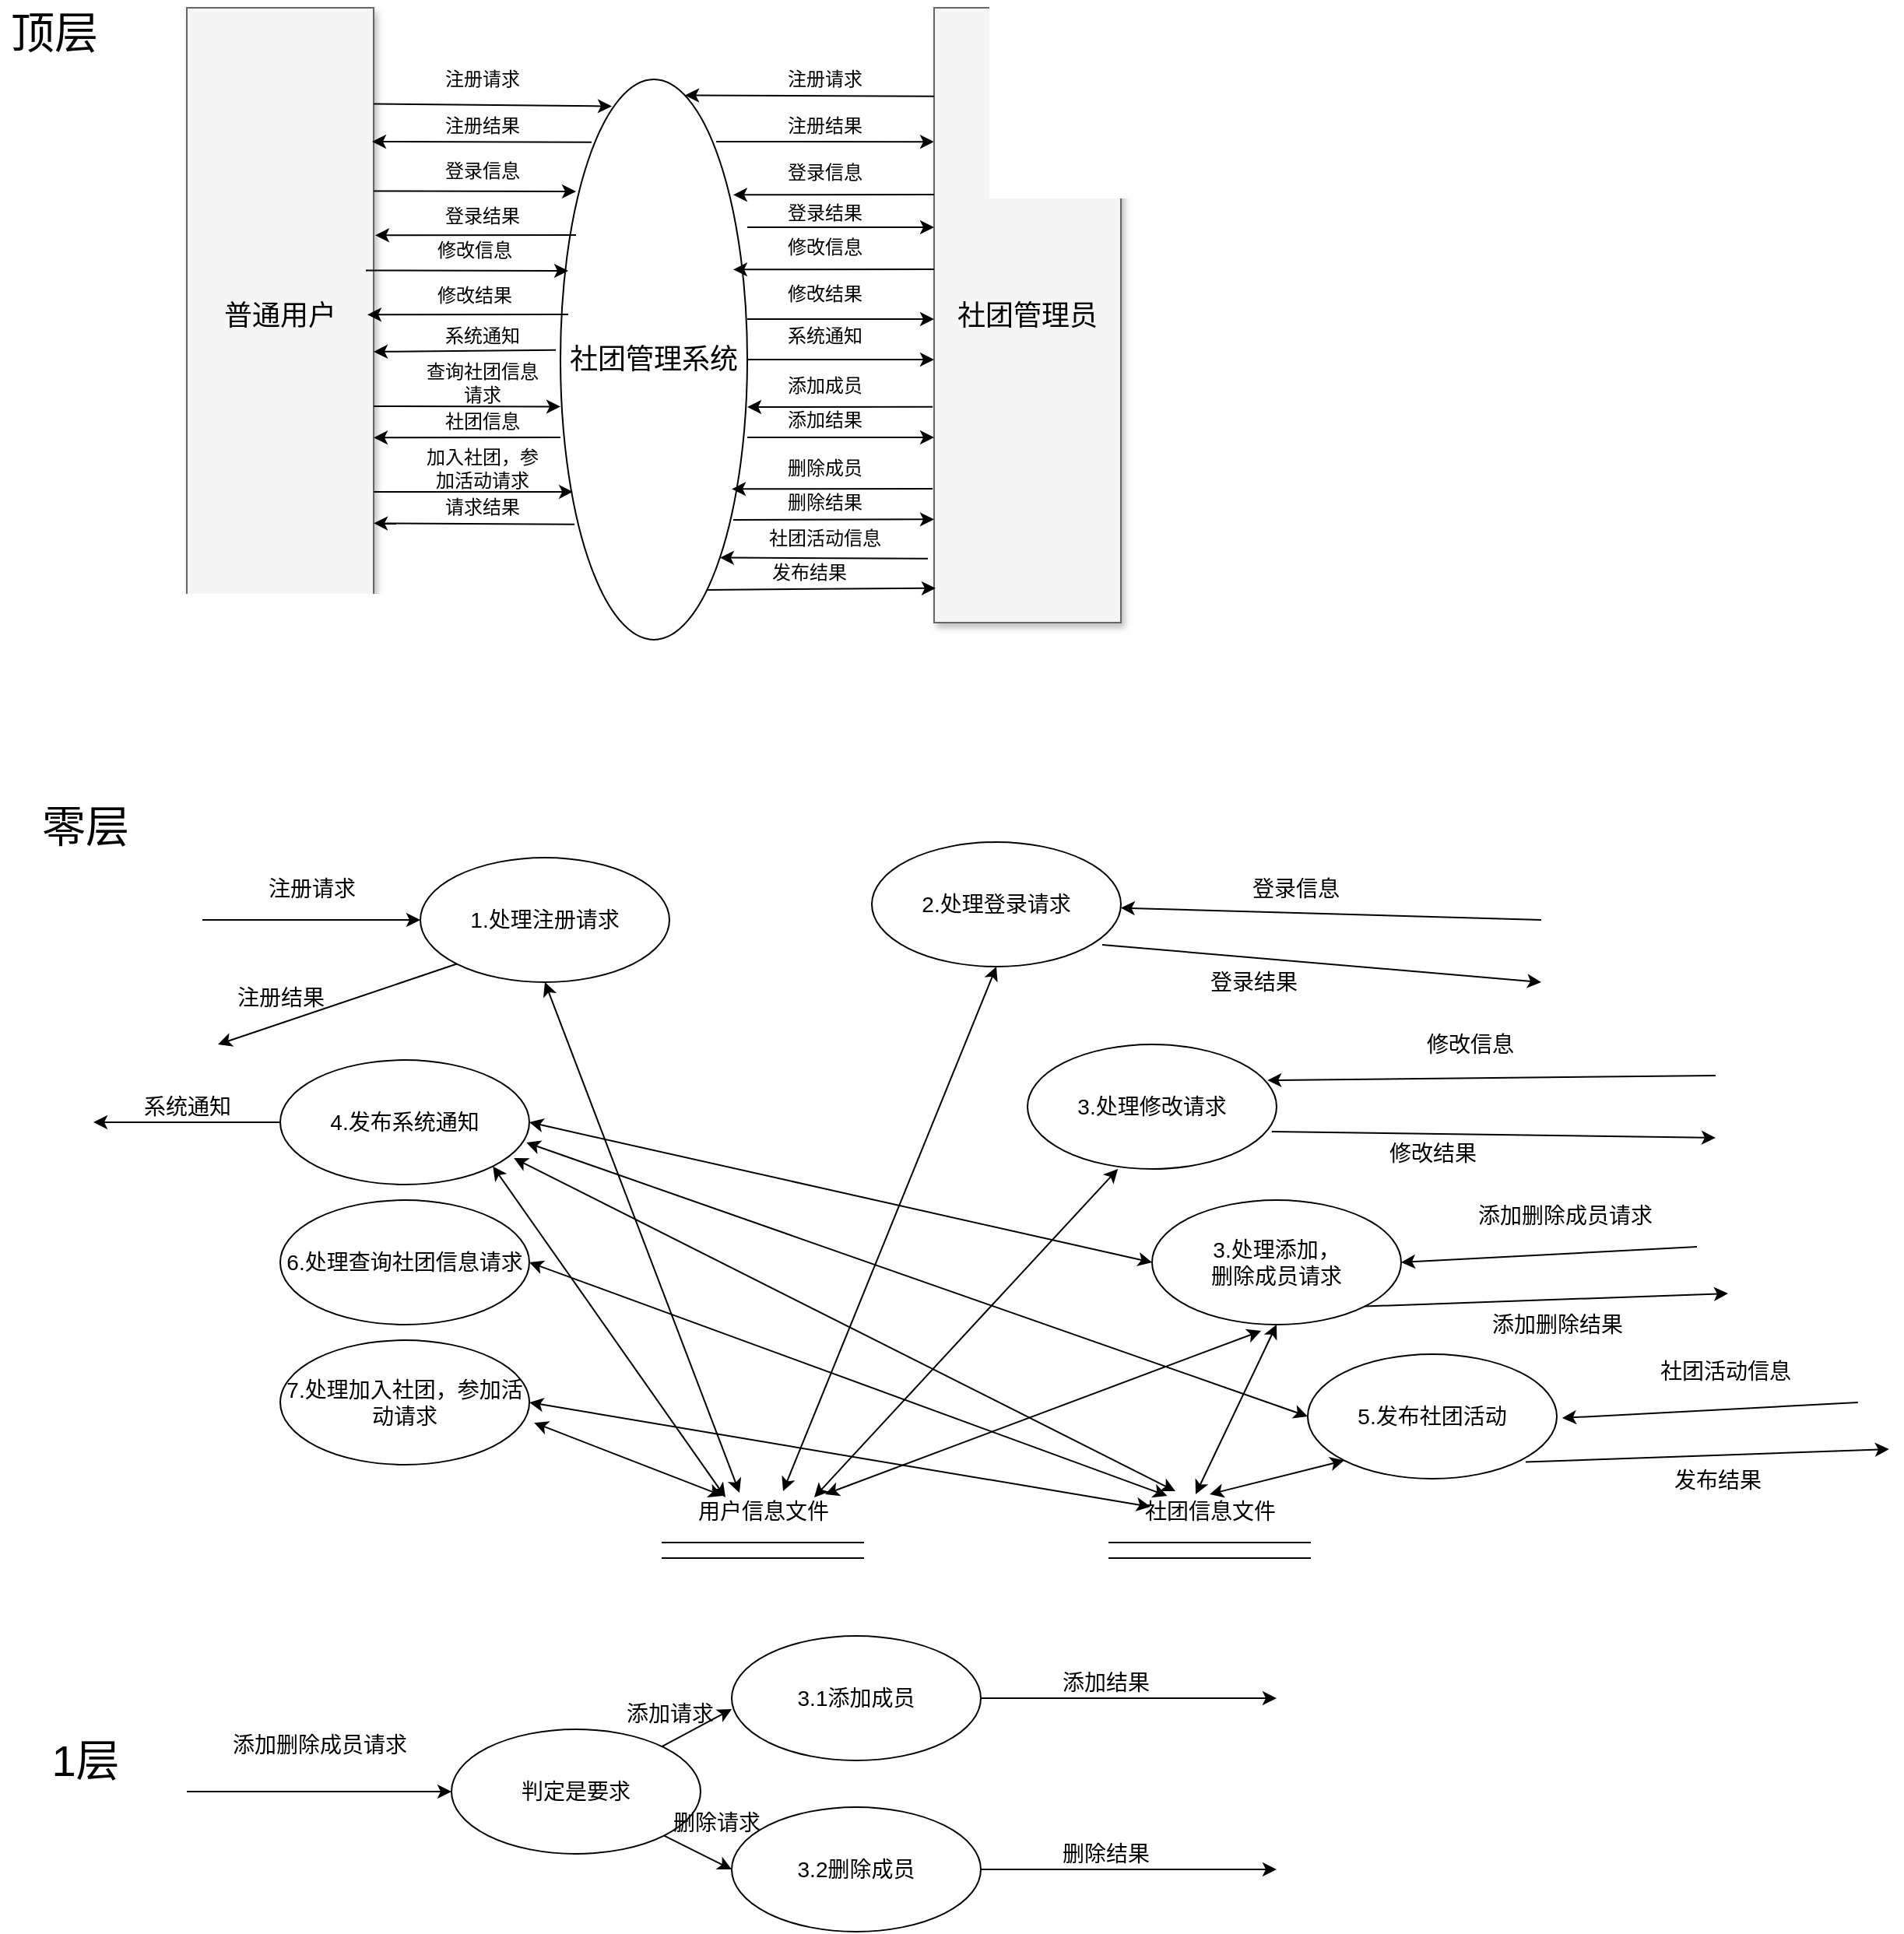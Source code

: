 <mxfile version="14.1.8" type="github">
  <diagram name="Page-1" id="90a13364-a465-7bf4-72fc-28e22215d7a0">
    <mxGraphModel dx="2031" dy="1099" grid="1" gridSize="10" guides="1" tooltips="1" connect="1" arrows="1" fold="1" page="1" pageScale="1.5" pageWidth="1169" pageHeight="826" background="#ffffff" math="0" shadow="0">
      <root>
        <mxCell id="0" style=";html=1;" />
        <mxCell id="1" style=";html=1;" parent="0" />
        <mxCell id="3a17f1ce550125da-8" value="普通用户" style="whiteSpace=wrap;html=1;shadow=1;fontSize=18;fillColor=#f5f5f5;strokeColor=#666666;" parent="1" vertex="1">
          <mxGeometry x="220" y="374" width="120" height="396" as="geometry" />
        </mxCell>
        <mxCell id="50ftC789y1Jevhq3WObW-5" style="rounded=0;orthogonalLoop=1;jettySize=auto;html=1;exitX=0.167;exitY=0.112;exitDx=0;exitDy=0;exitPerimeter=0;" edge="1" parent="1" source="50ftC789y1Jevhq3WObW-1">
          <mxGeometry relative="1" as="geometry">
            <mxPoint x="339" y="460" as="targetPoint" />
          </mxGeometry>
        </mxCell>
        <mxCell id="50ftC789y1Jevhq3WObW-31" style="edgeStyle=none;rounded=0;orthogonalLoop=1;jettySize=auto;html=1;entryX=0;entryY=0.218;entryDx=0;entryDy=0;entryPerimeter=0;" edge="1" parent="1" target="50ftC789y1Jevhq3WObW-2">
          <mxGeometry relative="1" as="geometry">
            <mxPoint x="560" y="460" as="sourcePoint" />
          </mxGeometry>
        </mxCell>
        <mxCell id="50ftC789y1Jevhq3WObW-36" style="edgeStyle=none;rounded=0;orthogonalLoop=1;jettySize=auto;html=1;exitX=-0.025;exitY=0.483;exitDx=0;exitDy=0;entryX=1;entryY=0.558;entryDx=0;entryDy=0;entryPerimeter=0;exitPerimeter=0;" edge="1" parent="1" source="50ftC789y1Jevhq3WObW-1" target="3a17f1ce550125da-8">
          <mxGeometry relative="1" as="geometry" />
        </mxCell>
        <mxCell id="50ftC789y1Jevhq3WObW-1" value="&lt;span style=&quot;font-size: 18px&quot;&gt;社团管理系统&lt;/span&gt;" style="ellipse;whiteSpace=wrap;html=1;" vertex="1" parent="1">
          <mxGeometry x="460" y="420" width="120" height="360" as="geometry" />
        </mxCell>
        <mxCell id="50ftC789y1Jevhq3WObW-2" value="社团管理员" style="whiteSpace=wrap;html=1;shadow=1;fontSize=18;fillColor=#f5f5f5;strokeColor=#666666;" vertex="1" parent="1">
          <mxGeometry x="700" y="374" width="120" height="395" as="geometry" />
        </mxCell>
        <mxCell id="50ftC789y1Jevhq3WObW-3" value="" style="endArrow=classic;html=1;exitX=1;exitY=0.156;exitDx=0;exitDy=0;entryX=0.275;entryY=0.048;entryDx=0;entryDy=0;exitPerimeter=0;entryPerimeter=0;" edge="1" parent="1" source="3a17f1ce550125da-8" target="50ftC789y1Jevhq3WObW-1">
          <mxGeometry width="50" height="50" relative="1" as="geometry">
            <mxPoint x="700" y="750" as="sourcePoint" />
            <mxPoint x="750" y="700" as="targetPoint" />
          </mxGeometry>
        </mxCell>
        <mxCell id="50ftC789y1Jevhq3WObW-4" value="注册请求" style="text;html=1;strokeColor=none;fillColor=none;align=center;verticalAlign=middle;whiteSpace=wrap;rounded=0;" vertex="1" parent="1">
          <mxGeometry x="380" y="410" width="60" height="20" as="geometry" />
        </mxCell>
        <mxCell id="50ftC789y1Jevhq3WObW-6" value="注册结果" style="text;html=1;strokeColor=none;fillColor=none;align=center;verticalAlign=middle;whiteSpace=wrap;rounded=0;" vertex="1" parent="1">
          <mxGeometry x="380" y="440" width="60" height="20" as="geometry" />
        </mxCell>
        <mxCell id="50ftC789y1Jevhq3WObW-8" style="rounded=0;orthogonalLoop=1;jettySize=auto;html=1;entryX=1.008;entryY=0.21;entryDx=0;entryDy=0;entryPerimeter=0;" edge="1" parent="1">
          <mxGeometry relative="1" as="geometry">
            <mxPoint x="470" y="520" as="sourcePoint" />
            <mxPoint x="340.96" y="520.16" as="targetPoint" />
          </mxGeometry>
        </mxCell>
        <mxCell id="50ftC789y1Jevhq3WObW-9" value="登录结果" style="text;html=1;strokeColor=none;fillColor=none;align=center;verticalAlign=middle;whiteSpace=wrap;rounded=0;" vertex="1" parent="1">
          <mxGeometry x="380" y="498" width="60" height="20" as="geometry" />
        </mxCell>
        <mxCell id="50ftC789y1Jevhq3WObW-10" value="" style="endArrow=classic;html=1;exitX=1;exitY=0.156;exitDx=0;exitDy=0;exitPerimeter=0;" edge="1" parent="1">
          <mxGeometry width="50" height="50" relative="1" as="geometry">
            <mxPoint x="340" y="491.776" as="sourcePoint" />
            <mxPoint x="470" y="492" as="targetPoint" />
          </mxGeometry>
        </mxCell>
        <mxCell id="50ftC789y1Jevhq3WObW-11" value="登录信息" style="text;html=1;strokeColor=none;fillColor=none;align=center;verticalAlign=middle;whiteSpace=wrap;rounded=0;" vertex="1" parent="1">
          <mxGeometry x="380" y="469" width="60" height="20" as="geometry" />
        </mxCell>
        <mxCell id="50ftC789y1Jevhq3WObW-16" value="注册请求" style="text;html=1;strokeColor=none;fillColor=none;align=center;verticalAlign=middle;whiteSpace=wrap;rounded=0;" vertex="1" parent="1">
          <mxGeometry x="600.02" y="410" width="60" height="20" as="geometry" />
        </mxCell>
        <mxCell id="50ftC789y1Jevhq3WObW-17" value="注册结果" style="text;html=1;strokeColor=none;fillColor=none;align=center;verticalAlign=middle;whiteSpace=wrap;rounded=0;" vertex="1" parent="1">
          <mxGeometry x="600.02" y="440" width="60" height="20" as="geometry" />
        </mxCell>
        <mxCell id="50ftC789y1Jevhq3WObW-18" value="登录结果" style="text;html=1;strokeColor=none;fillColor=none;align=center;verticalAlign=middle;whiteSpace=wrap;rounded=0;" vertex="1" parent="1">
          <mxGeometry x="600.02" y="496" width="60" height="20" as="geometry" />
        </mxCell>
        <mxCell id="50ftC789y1Jevhq3WObW-19" value="登录信息" style="text;html=1;strokeColor=none;fillColor=none;align=center;verticalAlign=middle;whiteSpace=wrap;rounded=0;" vertex="1" parent="1">
          <mxGeometry x="600.02" y="470" width="60" height="20" as="geometry" />
        </mxCell>
        <mxCell id="50ftC789y1Jevhq3WObW-27" style="rounded=0;orthogonalLoop=1;jettySize=auto;html=1;entryX=1.008;entryY=0.21;entryDx=0;entryDy=0;entryPerimeter=0;" edge="1" parent="1">
          <mxGeometry relative="1" as="geometry">
            <mxPoint x="700" y="494" as="sourcePoint" />
            <mxPoint x="570.96" y="494.16" as="targetPoint" />
          </mxGeometry>
        </mxCell>
        <mxCell id="50ftC789y1Jevhq3WObW-28" value="" style="endArrow=classic;html=1;exitX=1;exitY=0.156;exitDx=0;exitDy=0;exitPerimeter=0;" edge="1" parent="1">
          <mxGeometry width="50" height="50" relative="1" as="geometry">
            <mxPoint x="580" y="514.996" as="sourcePoint" />
            <mxPoint x="700" y="515" as="targetPoint" />
          </mxGeometry>
        </mxCell>
        <mxCell id="50ftC789y1Jevhq3WObW-29" style="rounded=0;orthogonalLoop=1;jettySize=auto;html=1;exitX=0;exitY=0.144;exitDx=0;exitDy=0;entryX=1.008;entryY=0.21;entryDx=0;entryDy=0;exitPerimeter=0;entryPerimeter=0;" edge="1" parent="1" source="50ftC789y1Jevhq3WObW-2">
          <mxGeometry relative="1" as="geometry">
            <mxPoint x="679.08" y="430.0" as="sourcePoint" />
            <mxPoint x="540" y="430.2" as="targetPoint" />
          </mxGeometry>
        </mxCell>
        <mxCell id="50ftC789y1Jevhq3WObW-32" value="" style="endArrow=classic;html=1;exitX=1;exitY=0.156;exitDx=0;exitDy=0;exitPerimeter=0;" edge="1" parent="1">
          <mxGeometry width="50" height="50" relative="1" as="geometry">
            <mxPoint x="580" y="599.996" as="sourcePoint" />
            <mxPoint x="700" y="600" as="targetPoint" />
          </mxGeometry>
        </mxCell>
        <mxCell id="50ftC789y1Jevhq3WObW-34" value="系统通知" style="text;html=1;strokeColor=none;fillColor=none;align=center;verticalAlign=middle;whiteSpace=wrap;rounded=0;" vertex="1" parent="1">
          <mxGeometry x="600" y="575" width="60" height="20" as="geometry" />
        </mxCell>
        <mxCell id="50ftC789y1Jevhq3WObW-35" value="系统通知" style="text;html=1;strokeColor=none;fillColor=none;align=center;verticalAlign=middle;whiteSpace=wrap;rounded=0;" vertex="1" parent="1">
          <mxGeometry x="380" y="575" width="60" height="20" as="geometry" />
        </mxCell>
        <mxCell id="50ftC789y1Jevhq3WObW-40" value="查询社团信息请求" style="text;html=1;strokeColor=none;fillColor=none;align=center;verticalAlign=middle;whiteSpace=wrap;rounded=0;" vertex="1" parent="1">
          <mxGeometry x="369.98" y="605" width="80" height="20" as="geometry" />
        </mxCell>
        <mxCell id="50ftC789y1Jevhq3WObW-41" value="" style="endArrow=classic;html=1;exitX=1;exitY=0.156;exitDx=0;exitDy=0;exitPerimeter=0;" edge="1" parent="1">
          <mxGeometry width="50" height="50" relative="1" as="geometry">
            <mxPoint x="339.98" y="629.996" as="sourcePoint" />
            <mxPoint x="460" y="630.22" as="targetPoint" />
          </mxGeometry>
        </mxCell>
        <mxCell id="50ftC789y1Jevhq3WObW-42" value="社团信息" style="text;html=1;strokeColor=none;fillColor=none;align=center;verticalAlign=middle;whiteSpace=wrap;rounded=0;" vertex="1" parent="1">
          <mxGeometry x="380" y="630" width="60" height="20" as="geometry" />
        </mxCell>
        <mxCell id="50ftC789y1Jevhq3WObW-43" style="rounded=0;orthogonalLoop=1;jettySize=auto;html=1;entryX=1.008;entryY=0.21;entryDx=0;entryDy=0;entryPerimeter=0;" edge="1" parent="1">
          <mxGeometry relative="1" as="geometry">
            <mxPoint x="460" y="650" as="sourcePoint" />
            <mxPoint x="340.0" y="650.16" as="targetPoint" />
          </mxGeometry>
        </mxCell>
        <mxCell id="50ftC789y1Jevhq3WObW-46" value="加入社团，参加活动请求" style="text;html=1;strokeColor=none;fillColor=none;align=center;verticalAlign=middle;whiteSpace=wrap;rounded=0;" vertex="1" parent="1">
          <mxGeometry x="370" y="660" width="80" height="20" as="geometry" />
        </mxCell>
        <mxCell id="50ftC789y1Jevhq3WObW-47" value="" style="endArrow=classic;html=1;exitX=1;exitY=0.156;exitDx=0;exitDy=0;exitPerimeter=0;entryX=0.067;entryY=0.736;entryDx=0;entryDy=0;entryPerimeter=0;" edge="1" parent="1" target="50ftC789y1Jevhq3WObW-1">
          <mxGeometry width="50" height="50" relative="1" as="geometry">
            <mxPoint x="340" y="684.996" as="sourcePoint" />
            <mxPoint x="460.02" y="685.22" as="targetPoint" />
          </mxGeometry>
        </mxCell>
        <mxCell id="50ftC789y1Jevhq3WObW-48" style="rounded=0;orthogonalLoop=1;jettySize=auto;html=1;entryX=1.008;entryY=0.21;entryDx=0;entryDy=0;entryPerimeter=0;exitX=0.075;exitY=0.794;exitDx=0;exitDy=0;exitPerimeter=0;" edge="1" parent="1" source="50ftC789y1Jevhq3WObW-1">
          <mxGeometry relative="1" as="geometry">
            <mxPoint x="460.02" y="705" as="sourcePoint" />
            <mxPoint x="340.02" y="705.16" as="targetPoint" />
          </mxGeometry>
        </mxCell>
        <mxCell id="50ftC789y1Jevhq3WObW-49" value="请求结果" style="text;html=1;strokeColor=none;fillColor=none;align=center;verticalAlign=middle;whiteSpace=wrap;rounded=0;" vertex="1" parent="1">
          <mxGeometry x="380.02" y="685" width="60" height="20" as="geometry" />
        </mxCell>
        <mxCell id="50ftC789y1Jevhq3WObW-54" value="添加成员" style="text;html=1;strokeColor=none;fillColor=none;align=center;verticalAlign=middle;whiteSpace=wrap;rounded=0;" vertex="1" parent="1">
          <mxGeometry x="600.02" y="607.33" width="60" height="20" as="geometry" />
        </mxCell>
        <mxCell id="50ftC789y1Jevhq3WObW-55" style="rounded=0;orthogonalLoop=1;jettySize=auto;html=1;entryX=1.008;entryY=0.21;entryDx=0;entryDy=0;entryPerimeter=0;" edge="1" parent="1">
          <mxGeometry relative="1" as="geometry">
            <mxPoint x="699.08" y="630.33" as="sourcePoint" />
            <mxPoint x="580.02" y="630.49" as="targetPoint" />
          </mxGeometry>
        </mxCell>
        <mxCell id="50ftC789y1Jevhq3WObW-56" value="添加结果" style="text;html=1;strokeColor=none;fillColor=none;align=center;verticalAlign=middle;whiteSpace=wrap;rounded=0;" vertex="1" parent="1">
          <mxGeometry x="600.02" y="629.33" width="60" height="20" as="geometry" />
        </mxCell>
        <mxCell id="50ftC789y1Jevhq3WObW-57" value="" style="endArrow=classic;html=1;" edge="1" parent="1">
          <mxGeometry width="50" height="50" relative="1" as="geometry">
            <mxPoint x="580" y="650" as="sourcePoint" />
            <mxPoint x="700.02" y="649.995" as="targetPoint" />
          </mxGeometry>
        </mxCell>
        <mxCell id="50ftC789y1Jevhq3WObW-59" value="删除成员" style="text;html=1;strokeColor=none;fillColor=none;align=center;verticalAlign=middle;whiteSpace=wrap;rounded=0;" vertex="1" parent="1">
          <mxGeometry x="600" y="660" width="60" height="20" as="geometry" />
        </mxCell>
        <mxCell id="50ftC789y1Jevhq3WObW-60" style="rounded=0;orthogonalLoop=1;jettySize=auto;html=1;entryX=0.917;entryY=0.731;entryDx=0;entryDy=0;entryPerimeter=0;" edge="1" parent="1" target="50ftC789y1Jevhq3WObW-1">
          <mxGeometry relative="1" as="geometry">
            <mxPoint x="699.06" y="683.0" as="sourcePoint" />
            <mxPoint x="580" y="683.16" as="targetPoint" />
          </mxGeometry>
        </mxCell>
        <mxCell id="50ftC789y1Jevhq3WObW-61" value="删除结果" style="text;html=1;strokeColor=none;fillColor=none;align=center;verticalAlign=middle;whiteSpace=wrap;rounded=0;" vertex="1" parent="1">
          <mxGeometry x="600" y="682" width="60" height="20" as="geometry" />
        </mxCell>
        <mxCell id="50ftC789y1Jevhq3WObW-62" value="" style="endArrow=classic;html=1;exitX=0.925;exitY=0.786;exitDx=0;exitDy=0;exitPerimeter=0;" edge="1" parent="1" source="50ftC789y1Jevhq3WObW-1">
          <mxGeometry width="50" height="50" relative="1" as="geometry">
            <mxPoint x="579.98" y="702.67" as="sourcePoint" />
            <mxPoint x="700" y="702.665" as="targetPoint" />
          </mxGeometry>
        </mxCell>
        <mxCell id="50ftC789y1Jevhq3WObW-63" value="社团活动信息" style="text;html=1;strokeColor=none;fillColor=none;align=center;verticalAlign=middle;whiteSpace=wrap;rounded=0;" vertex="1" parent="1">
          <mxGeometry x="589.96" y="705" width="80.04" height="20" as="geometry" />
        </mxCell>
        <mxCell id="50ftC789y1Jevhq3WObW-64" style="rounded=0;orthogonalLoop=1;jettySize=auto;html=1;exitX=-0.033;exitY=0.896;exitDx=0;exitDy=0;exitPerimeter=0;entryX=1;entryY=1;entryDx=0;entryDy=0;" edge="1" parent="1" source="50ftC789y1Jevhq3WObW-2" target="50ftC789y1Jevhq3WObW-1">
          <mxGeometry relative="1" as="geometry">
            <mxPoint x="689.02" y="728" as="sourcePoint" />
            <mxPoint x="580" y="728" as="targetPoint" />
          </mxGeometry>
        </mxCell>
        <mxCell id="50ftC789y1Jevhq3WObW-65" value="发布结果" style="text;html=1;strokeColor=none;fillColor=none;align=center;verticalAlign=middle;whiteSpace=wrap;rounded=0;" vertex="1" parent="1">
          <mxGeometry x="589.96" y="727" width="60" height="20" as="geometry" />
        </mxCell>
        <mxCell id="50ftC789y1Jevhq3WObW-66" value="" style="endArrow=classic;html=1;exitX=0.783;exitY=0.911;exitDx=0;exitDy=0;exitPerimeter=0;entryX=0.008;entryY=0.944;entryDx=0;entryDy=0;entryPerimeter=0;" edge="1" parent="1" source="50ftC789y1Jevhq3WObW-1" target="50ftC789y1Jevhq3WObW-2">
          <mxGeometry width="50" height="50" relative="1" as="geometry">
            <mxPoint x="560.96" y="747.96" as="sourcePoint" />
            <mxPoint x="689.96" y="747.665" as="targetPoint" />
          </mxGeometry>
        </mxCell>
        <mxCell id="50ftC789y1Jevhq3WObW-67" value="顶层" style="text;html=1;strokeColor=none;fillColor=none;align=center;verticalAlign=middle;whiteSpace=wrap;rounded=0;fontSize=28;" vertex="1" parent="1">
          <mxGeometry x="100" y="380" width="70" height="20" as="geometry" />
        </mxCell>
        <mxCell id="50ftC789y1Jevhq3WObW-68" value="零层" style="text;html=1;strokeColor=none;fillColor=none;align=center;verticalAlign=middle;whiteSpace=wrap;rounded=0;fontSize=28;" vertex="1" parent="1">
          <mxGeometry x="120" y="890" width="70" height="20" as="geometry" />
        </mxCell>
        <mxCell id="50ftC789y1Jevhq3WObW-70" value="1.处理注册请求" style="ellipse;whiteSpace=wrap;html=1;fontSize=14;" vertex="1" parent="1">
          <mxGeometry x="370" y="920" width="160" height="80" as="geometry" />
        </mxCell>
        <mxCell id="50ftC789y1Jevhq3WObW-71" value="2.处理登录请求" style="ellipse;whiteSpace=wrap;html=1;fontSize=14;" vertex="1" parent="1">
          <mxGeometry x="660" y="910" width="160" height="80" as="geometry" />
        </mxCell>
        <mxCell id="50ftC789y1Jevhq3WObW-73" value="" style="endArrow=none;html=1;fontSize=14;" edge="1" parent="1">
          <mxGeometry width="50" height="50" relative="1" as="geometry">
            <mxPoint x="525" y="1360" as="sourcePoint" />
            <mxPoint x="655" y="1360" as="targetPoint" />
          </mxGeometry>
        </mxCell>
        <mxCell id="50ftC789y1Jevhq3WObW-74" value="" style="endArrow=none;html=1;fontSize=14;" edge="1" parent="1">
          <mxGeometry width="50" height="50" relative="1" as="geometry">
            <mxPoint x="525" y="1370" as="sourcePoint" />
            <mxPoint x="655" y="1370" as="targetPoint" />
          </mxGeometry>
        </mxCell>
        <mxCell id="50ftC789y1Jevhq3WObW-75" value="用户信息文件" style="text;html=1;align=center;verticalAlign=middle;resizable=0;points=[];autosize=1;fontSize=14;" vertex="1" parent="1">
          <mxGeometry x="540" y="1330" width="100" height="20" as="geometry" />
        </mxCell>
        <mxCell id="50ftC789y1Jevhq3WObW-76" value="" style="endArrow=classic;html=1;fontSize=14;entryX=0;entryY=0.5;entryDx=0;entryDy=0;" edge="1" parent="1" target="50ftC789y1Jevhq3WObW-70">
          <mxGeometry width="50" height="50" relative="1" as="geometry">
            <mxPoint x="230" y="960" as="sourcePoint" />
            <mxPoint x="340" y="980" as="targetPoint" />
          </mxGeometry>
        </mxCell>
        <mxCell id="50ftC789y1Jevhq3WObW-77" value="注册请求" style="text;html=1;align=center;verticalAlign=middle;resizable=0;points=[];autosize=1;fontSize=14;" vertex="1" parent="1">
          <mxGeometry x="265" y="930" width="70" height="20" as="geometry" />
        </mxCell>
        <mxCell id="50ftC789y1Jevhq3WObW-79" value="" style="endArrow=classic;startArrow=classic;html=1;fontSize=14;entryX=0.5;entryY=1;entryDx=0;entryDy=0;exitX=0.35;exitY=-0.1;exitDx=0;exitDy=0;exitPerimeter=0;" edge="1" parent="1" source="50ftC789y1Jevhq3WObW-75" target="50ftC789y1Jevhq3WObW-70">
          <mxGeometry width="50" height="50" relative="1" as="geometry">
            <mxPoint x="700" y="990" as="sourcePoint" />
            <mxPoint x="750" y="940" as="targetPoint" />
          </mxGeometry>
        </mxCell>
        <mxCell id="50ftC789y1Jevhq3WObW-80" value="" style="endArrow=classic;html=1;fontSize=14;exitX=0;exitY=1;exitDx=0;exitDy=0;" edge="1" parent="1" source="50ftC789y1Jevhq3WObW-70">
          <mxGeometry width="50" height="50" relative="1" as="geometry">
            <mxPoint x="220" y="1110" as="sourcePoint" />
            <mxPoint x="240" y="1040" as="targetPoint" />
          </mxGeometry>
        </mxCell>
        <mxCell id="50ftC789y1Jevhq3WObW-81" value="注册结果" style="text;html=1;align=center;verticalAlign=middle;resizable=0;points=[];autosize=1;fontSize=14;" vertex="1" parent="1">
          <mxGeometry x="245" y="1000" width="70" height="20" as="geometry" />
        </mxCell>
        <mxCell id="50ftC789y1Jevhq3WObW-82" value="登录信息" style="text;html=1;align=center;verticalAlign=middle;resizable=0;points=[];autosize=1;fontSize=14;" vertex="1" parent="1">
          <mxGeometry x="897" y="930" width="70" height="20" as="geometry" />
        </mxCell>
        <mxCell id="50ftC789y1Jevhq3WObW-83" value="" style="endArrow=classic;html=1;fontSize=14;" edge="1" parent="1" target="50ftC789y1Jevhq3WObW-71">
          <mxGeometry width="50" height="50" relative="1" as="geometry">
            <mxPoint x="1090" y="960" as="sourcePoint" />
            <mxPoint x="750" y="940" as="targetPoint" />
          </mxGeometry>
        </mxCell>
        <mxCell id="50ftC789y1Jevhq3WObW-84" value="" style="endArrow=classic;html=1;fontSize=14;exitX=0.925;exitY=0.825;exitDx=0;exitDy=0;exitPerimeter=0;" edge="1" parent="1" source="50ftC789y1Jevhq3WObW-71">
          <mxGeometry width="50" height="50" relative="1" as="geometry">
            <mxPoint x="700" y="990" as="sourcePoint" />
            <mxPoint x="1090" y="1000" as="targetPoint" />
          </mxGeometry>
        </mxCell>
        <mxCell id="50ftC789y1Jevhq3WObW-85" value="登录结果" style="text;html=1;align=center;verticalAlign=middle;resizable=0;points=[];autosize=1;fontSize=14;" vertex="1" parent="1">
          <mxGeometry x="870" y="990" width="70" height="20" as="geometry" />
        </mxCell>
        <mxCell id="50ftC789y1Jevhq3WObW-86" value="" style="endArrow=none;html=1;fontSize=14;" edge="1" parent="1">
          <mxGeometry width="50" height="50" relative="1" as="geometry">
            <mxPoint x="812" y="1360" as="sourcePoint" />
            <mxPoint x="942" y="1360" as="targetPoint" />
          </mxGeometry>
        </mxCell>
        <mxCell id="50ftC789y1Jevhq3WObW-87" value="" style="endArrow=none;html=1;fontSize=14;" edge="1" parent="1">
          <mxGeometry width="50" height="50" relative="1" as="geometry">
            <mxPoint x="812" y="1370" as="sourcePoint" />
            <mxPoint x="942" y="1370" as="targetPoint" />
          </mxGeometry>
        </mxCell>
        <mxCell id="50ftC789y1Jevhq3WObW-88" value="社团信息文件" style="text;html=1;align=center;verticalAlign=middle;resizable=0;points=[];autosize=1;fontSize=14;" vertex="1" parent="1">
          <mxGeometry x="827" y="1330" width="100" height="20" as="geometry" />
        </mxCell>
        <mxCell id="50ftC789y1Jevhq3WObW-90" value="" style="endArrow=classic;startArrow=classic;html=1;fontSize=14;exitX=0.63;exitY=-0.15;exitDx=0;exitDy=0;exitPerimeter=0;entryX=0.5;entryY=1;entryDx=0;entryDy=0;" edge="1" parent="1" source="50ftC789y1Jevhq3WObW-75" target="50ftC789y1Jevhq3WObW-71">
          <mxGeometry width="50" height="50" relative="1" as="geometry">
            <mxPoint x="700" y="1200" as="sourcePoint" />
            <mxPoint x="650" y="1140" as="targetPoint" />
          </mxGeometry>
        </mxCell>
        <mxCell id="50ftC789y1Jevhq3WObW-94" value="3.处理添加，&lt;br&gt;删除成员请求" style="ellipse;whiteSpace=wrap;html=1;fontSize=14;" vertex="1" parent="1">
          <mxGeometry x="840" y="1140" width="160" height="80" as="geometry" />
        </mxCell>
        <mxCell id="50ftC789y1Jevhq3WObW-95" value="" style="endArrow=classic;startArrow=classic;html=1;fontSize=14;exitX=0.9;exitY=-0.05;exitDx=0;exitDy=0;exitPerimeter=0;entryX=0.438;entryY=1.05;entryDx=0;entryDy=0;entryPerimeter=0;" edge="1" parent="1" source="50ftC789y1Jevhq3WObW-75" target="50ftC789y1Jevhq3WObW-94">
          <mxGeometry width="50" height="50" relative="1" as="geometry">
            <mxPoint x="700" y="1060" as="sourcePoint" />
            <mxPoint x="750" y="1010" as="targetPoint" />
          </mxGeometry>
        </mxCell>
        <mxCell id="50ftC789y1Jevhq3WObW-96" value="" style="endArrow=classic;html=1;fontSize=14;entryX=1;entryY=0.5;entryDx=0;entryDy=0;" edge="1" parent="1" target="50ftC789y1Jevhq3WObW-94">
          <mxGeometry width="50" height="50" relative="1" as="geometry">
            <mxPoint x="1190" y="1170" as="sourcePoint" />
            <mxPoint x="1190" y="1180" as="targetPoint" />
          </mxGeometry>
        </mxCell>
        <mxCell id="50ftC789y1Jevhq3WObW-98" value="" style="endArrow=classic;html=1;fontSize=14;exitX=1;exitY=1;exitDx=0;exitDy=0;" edge="1" parent="1" source="50ftC789y1Jevhq3WObW-94">
          <mxGeometry width="50" height="50" relative="1" as="geometry">
            <mxPoint x="1200" y="1180" as="sourcePoint" />
            <mxPoint x="1210" y="1200" as="targetPoint" />
          </mxGeometry>
        </mxCell>
        <mxCell id="50ftC789y1Jevhq3WObW-99" value="添加删除成员请求" style="text;html=1;align=center;verticalAlign=middle;resizable=0;points=[];autosize=1;fontSize=14;" vertex="1" parent="1">
          <mxGeometry x="1040" y="1140" width="130" height="20" as="geometry" />
        </mxCell>
        <mxCell id="50ftC789y1Jevhq3WObW-100" value="添加删除结果" style="text;html=1;align=center;verticalAlign=middle;resizable=0;points=[];autosize=1;fontSize=14;" vertex="1" parent="1">
          <mxGeometry x="1050" y="1210" width="100" height="20" as="geometry" />
        </mxCell>
        <mxCell id="50ftC789y1Jevhq3WObW-101" value="4.发布系统通知" style="ellipse;whiteSpace=wrap;html=1;fontSize=14;" vertex="1" parent="1">
          <mxGeometry x="280" y="1050" width="160" height="80" as="geometry" />
        </mxCell>
        <mxCell id="50ftC789y1Jevhq3WObW-102" value="" style="endArrow=classic;startArrow=classic;html=1;fontSize=14;exitX=1;exitY=0.5;exitDx=0;exitDy=0;entryX=0;entryY=0.5;entryDx=0;entryDy=0;" edge="1" parent="1" source="50ftC789y1Jevhq3WObW-101" target="50ftC789y1Jevhq3WObW-94">
          <mxGeometry width="50" height="50" relative="1" as="geometry">
            <mxPoint x="700" y="1120" as="sourcePoint" />
            <mxPoint x="750" y="1070" as="targetPoint" />
          </mxGeometry>
        </mxCell>
        <mxCell id="50ftC789y1Jevhq3WObW-103" value="6.处理查询社团信息请求" style="ellipse;whiteSpace=wrap;html=1;fontSize=14;" vertex="1" parent="1">
          <mxGeometry x="280" y="1140" width="160" height="80" as="geometry" />
        </mxCell>
        <mxCell id="50ftC789y1Jevhq3WObW-104" value="7.处理加入社团，参加活动请求" style="ellipse;whiteSpace=wrap;html=1;fontSize=14;" vertex="1" parent="1">
          <mxGeometry x="280.02" y="1230" width="160" height="80" as="geometry" />
        </mxCell>
        <mxCell id="50ftC789y1Jevhq3WObW-105" value="" style="endArrow=classic;startArrow=classic;html=1;fontSize=14;entryX=1;entryY=0.5;entryDx=0;entryDy=0;" edge="1" parent="1" source="50ftC789y1Jevhq3WObW-88" target="50ftC789y1Jevhq3WObW-103">
          <mxGeometry width="50" height="50" relative="1" as="geometry">
            <mxPoint x="700" y="1160" as="sourcePoint" />
            <mxPoint x="750" y="1110" as="targetPoint" />
          </mxGeometry>
        </mxCell>
        <mxCell id="50ftC789y1Jevhq3WObW-106" value="" style="endArrow=classic;startArrow=classic;html=1;fontSize=14;entryX=1;entryY=0.5;entryDx=0;entryDy=0;exitX=0.02;exitY=-0.15;exitDx=0;exitDy=0;exitPerimeter=0;" edge="1" parent="1" target="50ftC789y1Jevhq3WObW-104">
          <mxGeometry width="50" height="50" relative="1" as="geometry">
            <mxPoint x="839" y="1337" as="sourcePoint" />
            <mxPoint x="460" y="1220" as="targetPoint" />
          </mxGeometry>
        </mxCell>
        <mxCell id="50ftC789y1Jevhq3WObW-107" value="5.发布社团活动" style="ellipse;whiteSpace=wrap;html=1;fontSize=14;" vertex="1" parent="1">
          <mxGeometry x="940" y="1239" width="160" height="80" as="geometry" />
        </mxCell>
        <mxCell id="50ftC789y1Jevhq3WObW-108" value="" style="endArrow=classic;startArrow=classic;html=1;fontSize=14;entryX=1.019;entryY=0.663;entryDx=0;entryDy=0;entryPerimeter=0;" edge="1" parent="1" source="50ftC789y1Jevhq3WObW-75" target="50ftC789y1Jevhq3WObW-104">
          <mxGeometry width="50" height="50" relative="1" as="geometry">
            <mxPoint x="849" y="1347" as="sourcePoint" />
            <mxPoint x="450.02" y="1280" as="targetPoint" />
          </mxGeometry>
        </mxCell>
        <mxCell id="50ftC789y1Jevhq3WObW-109" value="" style="endArrow=classic;html=1;fontSize=14;entryX=1;entryY=0.5;entryDx=0;entryDy=0;" edge="1" parent="1">
          <mxGeometry width="50" height="50" relative="1" as="geometry">
            <mxPoint x="1293.43" y="1270" as="sourcePoint" />
            <mxPoint x="1103.43" y="1280" as="targetPoint" />
          </mxGeometry>
        </mxCell>
        <mxCell id="50ftC789y1Jevhq3WObW-110" value="" style="endArrow=classic;html=1;fontSize=14;exitX=1;exitY=1;exitDx=0;exitDy=0;" edge="1" parent="1">
          <mxGeometry width="50" height="50" relative="1" as="geometry">
            <mxPoint x="1079.999" y="1308.284" as="sourcePoint" />
            <mxPoint x="1313.43" y="1300" as="targetPoint" />
          </mxGeometry>
        </mxCell>
        <mxCell id="50ftC789y1Jevhq3WObW-111" value="社团活动信息" style="text;html=1;align=center;verticalAlign=middle;resizable=0;points=[];autosize=1;fontSize=14;" vertex="1" parent="1">
          <mxGeometry x="1158.43" y="1240" width="100" height="20" as="geometry" />
        </mxCell>
        <mxCell id="50ftC789y1Jevhq3WObW-112" value="发布结果" style="text;html=1;align=center;verticalAlign=middle;resizable=0;points=[];autosize=1;fontSize=14;" vertex="1" parent="1">
          <mxGeometry x="1168.43" y="1310" width="70" height="20" as="geometry" />
        </mxCell>
        <mxCell id="50ftC789y1Jevhq3WObW-113" value="" style="endArrow=classic;startArrow=classic;html=1;fontSize=14;exitX=0.5;exitY=-0.05;exitDx=0;exitDy=0;exitPerimeter=0;entryX=0;entryY=1;entryDx=0;entryDy=0;" edge="1" parent="1" source="50ftC789y1Jevhq3WObW-88" target="50ftC789y1Jevhq3WObW-107">
          <mxGeometry width="50" height="50" relative="1" as="geometry">
            <mxPoint x="700" y="1220" as="sourcePoint" />
            <mxPoint x="750" y="1170" as="targetPoint" />
          </mxGeometry>
        </mxCell>
        <mxCell id="50ftC789y1Jevhq3WObW-115" value="修改结果" style="text;html=1;strokeColor=none;fillColor=none;align=center;verticalAlign=middle;whiteSpace=wrap;rounded=0;" vertex="1" parent="1">
          <mxGeometry x="375" y="549" width="60" height="20" as="geometry" />
        </mxCell>
        <mxCell id="50ftC789y1Jevhq3WObW-116" value="修改信息" style="text;html=1;strokeColor=none;fillColor=none;align=center;verticalAlign=middle;whiteSpace=wrap;rounded=0;" vertex="1" parent="1">
          <mxGeometry x="375" y="520" width="60" height="20" as="geometry" />
        </mxCell>
        <mxCell id="50ftC789y1Jevhq3WObW-117" value="" style="endArrow=classic;html=1;exitX=1;exitY=0.156;exitDx=0;exitDy=0;exitPerimeter=0;" edge="1" parent="1">
          <mxGeometry width="50" height="50" relative="1" as="geometry">
            <mxPoint x="335" y="542.776" as="sourcePoint" />
            <mxPoint x="465" y="543" as="targetPoint" />
          </mxGeometry>
        </mxCell>
        <mxCell id="50ftC789y1Jevhq3WObW-118" style="rounded=0;orthogonalLoop=1;jettySize=auto;html=1;entryX=1.008;entryY=0.21;entryDx=0;entryDy=0;entryPerimeter=0;" edge="1" parent="1">
          <mxGeometry relative="1" as="geometry">
            <mxPoint x="465" y="571" as="sourcePoint" />
            <mxPoint x="335.96" y="571.16" as="targetPoint" />
          </mxGeometry>
        </mxCell>
        <mxCell id="50ftC789y1Jevhq3WObW-119" value="修改信息" style="text;html=1;strokeColor=none;fillColor=none;align=center;verticalAlign=middle;whiteSpace=wrap;rounded=0;" vertex="1" parent="1">
          <mxGeometry x="600.02" y="518" width="60" height="20" as="geometry" />
        </mxCell>
        <mxCell id="50ftC789y1Jevhq3WObW-120" style="rounded=0;orthogonalLoop=1;jettySize=auto;html=1;entryX=1.008;entryY=0.21;entryDx=0;entryDy=0;entryPerimeter=0;" edge="1" parent="1">
          <mxGeometry relative="1" as="geometry">
            <mxPoint x="700" y="542" as="sourcePoint" />
            <mxPoint x="570.96" y="542.16" as="targetPoint" />
          </mxGeometry>
        </mxCell>
        <mxCell id="50ftC789y1Jevhq3WObW-121" value="修改结果" style="text;html=1;strokeColor=none;fillColor=none;align=center;verticalAlign=middle;whiteSpace=wrap;rounded=0;" vertex="1" parent="1">
          <mxGeometry x="600.02" y="548" width="60" height="20" as="geometry" />
        </mxCell>
        <mxCell id="50ftC789y1Jevhq3WObW-122" value="" style="endArrow=classic;html=1;exitX=1;exitY=0.156;exitDx=0;exitDy=0;exitPerimeter=0;" edge="1" parent="1">
          <mxGeometry width="50" height="50" relative="1" as="geometry">
            <mxPoint x="580" y="573.996" as="sourcePoint" />
            <mxPoint x="700" y="574" as="targetPoint" />
          </mxGeometry>
        </mxCell>
        <mxCell id="50ftC789y1Jevhq3WObW-123" value="3.处理修改请求" style="ellipse;whiteSpace=wrap;html=1;fontSize=14;" vertex="1" parent="1">
          <mxGeometry x="760" y="1040" width="160" height="80" as="geometry" />
        </mxCell>
        <mxCell id="50ftC789y1Jevhq3WObW-124" value="修改信息" style="text;html=1;align=center;verticalAlign=middle;resizable=0;points=[];autosize=1;fontSize=14;" vertex="1" parent="1">
          <mxGeometry x="1009" y="1030" width="70" height="20" as="geometry" />
        </mxCell>
        <mxCell id="50ftC789y1Jevhq3WObW-125" value="" style="endArrow=classic;html=1;fontSize=14;entryX=0.963;entryY=0.288;entryDx=0;entryDy=0;entryPerimeter=0;" edge="1" parent="1" target="50ftC789y1Jevhq3WObW-123">
          <mxGeometry width="50" height="50" relative="1" as="geometry">
            <mxPoint x="1202" y="1060" as="sourcePoint" />
            <mxPoint x="931.87" y="1052.282" as="targetPoint" />
          </mxGeometry>
        </mxCell>
        <mxCell id="50ftC789y1Jevhq3WObW-126" value="修改结果" style="text;html=1;align=center;verticalAlign=middle;resizable=0;points=[];autosize=1;fontSize=14;" vertex="1" parent="1">
          <mxGeometry x="985" y="1100" width="70" height="20" as="geometry" />
        </mxCell>
        <mxCell id="50ftC789y1Jevhq3WObW-127" value="" style="endArrow=classic;html=1;fontSize=14;exitX=0.981;exitY=0.7;exitDx=0;exitDy=0;exitPerimeter=0;" edge="1" parent="1" source="50ftC789y1Jevhq3WObW-123">
          <mxGeometry width="50" height="50" relative="1" as="geometry">
            <mxPoint x="920" y="1076" as="sourcePoint" />
            <mxPoint x="1202" y="1100" as="targetPoint" />
          </mxGeometry>
        </mxCell>
        <mxCell id="50ftC789y1Jevhq3WObW-128" value="" style="endArrow=classic;startArrow=classic;html=1;fontSize=14;entryX=0.5;entryY=1;entryDx=0;entryDy=0;exitX=0.41;exitY=-0.05;exitDx=0;exitDy=0;exitPerimeter=0;" edge="1" parent="1" source="50ftC789y1Jevhq3WObW-88" target="50ftC789y1Jevhq3WObW-94">
          <mxGeometry width="50" height="50" relative="1" as="geometry">
            <mxPoint x="700" y="1220" as="sourcePoint" />
            <mxPoint x="750" y="1170" as="targetPoint" />
          </mxGeometry>
        </mxCell>
        <mxCell id="50ftC789y1Jevhq3WObW-129" value="" style="endArrow=classic;startArrow=classic;html=1;fontSize=14;exitX=0.988;exitY=0.663;exitDx=0;exitDy=0;entryX=0;entryY=0.5;entryDx=0;entryDy=0;exitPerimeter=0;" edge="1" parent="1" source="50ftC789y1Jevhq3WObW-101" target="50ftC789y1Jevhq3WObW-107">
          <mxGeometry width="50" height="50" relative="1" as="geometry">
            <mxPoint x="450" y="1100" as="sourcePoint" />
            <mxPoint x="850" y="1190" as="targetPoint" />
          </mxGeometry>
        </mxCell>
        <mxCell id="50ftC789y1Jevhq3WObW-130" value="" style="endArrow=classic;html=1;fontSize=14;exitX=0;exitY=0.5;exitDx=0;exitDy=0;" edge="1" parent="1" source="50ftC789y1Jevhq3WObW-101">
          <mxGeometry width="50" height="50" relative="1" as="geometry">
            <mxPoint x="110" y="1140" as="sourcePoint" />
            <mxPoint x="160" y="1090" as="targetPoint" />
          </mxGeometry>
        </mxCell>
        <mxCell id="50ftC789y1Jevhq3WObW-131" value="" style="endArrow=classic;startArrow=classic;html=1;fontSize=14;exitX=0.83;exitY=0.05;exitDx=0;exitDy=0;exitPerimeter=0;entryX=0.363;entryY=1;entryDx=0;entryDy=0;entryPerimeter=0;" edge="1" parent="1" source="50ftC789y1Jevhq3WObW-75" target="50ftC789y1Jevhq3WObW-123">
          <mxGeometry width="50" height="50" relative="1" as="geometry">
            <mxPoint x="613" y="1337" as="sourcePoint" />
            <mxPoint x="750" y="1000" as="targetPoint" />
          </mxGeometry>
        </mxCell>
        <mxCell id="50ftC789y1Jevhq3WObW-132" value="系统通知" style="text;html=1;align=center;verticalAlign=middle;resizable=0;points=[];autosize=1;fontSize=14;" vertex="1" parent="1">
          <mxGeometry x="185" y="1070" width="70" height="20" as="geometry" />
        </mxCell>
        <mxCell id="50ftC789y1Jevhq3WObW-133" value="1层" style="text;html=1;strokeColor=none;fillColor=none;align=center;verticalAlign=middle;whiteSpace=wrap;rounded=0;fontSize=28;" vertex="1" parent="1">
          <mxGeometry x="120" y="1490" width="70" height="20" as="geometry" />
        </mxCell>
        <mxCell id="50ftC789y1Jevhq3WObW-134" value="" style="endArrow=classic;startArrow=classic;html=1;fontSize=14;exitX=0.938;exitY=0.788;exitDx=0;exitDy=0;entryX=0.28;entryY=-0.15;entryDx=0;entryDy=0;exitPerimeter=0;entryPerimeter=0;" edge="1" parent="1" source="50ftC789y1Jevhq3WObW-101" target="50ftC789y1Jevhq3WObW-88">
          <mxGeometry width="50" height="50" relative="1" as="geometry">
            <mxPoint x="448.08" y="1113.04" as="sourcePoint" />
            <mxPoint x="950" y="1289" as="targetPoint" />
          </mxGeometry>
        </mxCell>
        <mxCell id="50ftC789y1Jevhq3WObW-135" value="" style="endArrow=classic;startArrow=classic;html=1;fontSize=14;exitX=1;exitY=1;exitDx=0;exitDy=0;entryX=0.26;entryY=0.05;entryDx=0;entryDy=0;entryPerimeter=0;" edge="1" parent="1" source="50ftC789y1Jevhq3WObW-101" target="50ftC789y1Jevhq3WObW-75">
          <mxGeometry width="50" height="50" relative="1" as="geometry">
            <mxPoint x="440.08" y="1123.04" as="sourcePoint" />
            <mxPoint x="865" y="1337" as="targetPoint" />
          </mxGeometry>
        </mxCell>
        <mxCell id="50ftC789y1Jevhq3WObW-136" value="" style="endArrow=classic;html=1;fontSize=14;" edge="1" parent="1">
          <mxGeometry width="50" height="50" relative="1" as="geometry">
            <mxPoint x="220" y="1520" as="sourcePoint" />
            <mxPoint x="390" y="1520" as="targetPoint" />
          </mxGeometry>
        </mxCell>
        <mxCell id="50ftC789y1Jevhq3WObW-137" value="判定是要求" style="ellipse;whiteSpace=wrap;html=1;fontSize=14;" vertex="1" parent="1">
          <mxGeometry x="390" y="1480" width="160" height="80" as="geometry" />
        </mxCell>
        <mxCell id="50ftC789y1Jevhq3WObW-138" value="添加删除成员请求" style="text;html=1;align=center;verticalAlign=middle;resizable=0;points=[];autosize=1;fontSize=14;" vertex="1" parent="1">
          <mxGeometry x="240" y="1480" width="130" height="20" as="geometry" />
        </mxCell>
        <mxCell id="50ftC789y1Jevhq3WObW-139" value="3.1添加成员" style="ellipse;whiteSpace=wrap;html=1;fontSize=14;" vertex="1" parent="1">
          <mxGeometry x="570" y="1420" width="160" height="80" as="geometry" />
        </mxCell>
        <mxCell id="50ftC789y1Jevhq3WObW-140" value="3.2删除成员" style="ellipse;whiteSpace=wrap;html=1;fontSize=14;" vertex="1" parent="1">
          <mxGeometry x="570" y="1530" width="160" height="80" as="geometry" />
        </mxCell>
        <mxCell id="50ftC789y1Jevhq3WObW-141" value="" style="endArrow=classic;html=1;fontSize=14;entryX=0;entryY=0.588;entryDx=0;entryDy=0;entryPerimeter=0;" edge="1" parent="1" source="50ftC789y1Jevhq3WObW-137" target="50ftC789y1Jevhq3WObW-139">
          <mxGeometry width="50" height="50" relative="1" as="geometry">
            <mxPoint x="700" y="1430" as="sourcePoint" />
            <mxPoint x="750" y="1380" as="targetPoint" />
          </mxGeometry>
        </mxCell>
        <mxCell id="50ftC789y1Jevhq3WObW-142" value="" style="endArrow=classic;html=1;fontSize=14;entryX=0;entryY=0.5;entryDx=0;entryDy=0;exitX=1;exitY=1;exitDx=0;exitDy=0;" edge="1" parent="1" source="50ftC789y1Jevhq3WObW-137" target="50ftC789y1Jevhq3WObW-140">
          <mxGeometry width="50" height="50" relative="1" as="geometry">
            <mxPoint x="535.449" y="1501.167" as="sourcePoint" />
            <mxPoint x="580" y="1477.04" as="targetPoint" />
          </mxGeometry>
        </mxCell>
        <mxCell id="50ftC789y1Jevhq3WObW-143" value="" style="endArrow=classic;html=1;fontSize=14;exitX=1;exitY=0.5;exitDx=0;exitDy=0;" edge="1" parent="1" source="50ftC789y1Jevhq3WObW-139">
          <mxGeometry width="50" height="50" relative="1" as="geometry">
            <mxPoint x="840" y="1530" as="sourcePoint" />
            <mxPoint x="920" y="1460" as="targetPoint" />
          </mxGeometry>
        </mxCell>
        <mxCell id="50ftC789y1Jevhq3WObW-144" value="添加结果" style="text;html=1;align=center;verticalAlign=middle;resizable=0;points=[];autosize=1;fontSize=14;" vertex="1" parent="1">
          <mxGeometry x="775" y="1440" width="70" height="20" as="geometry" />
        </mxCell>
        <mxCell id="50ftC789y1Jevhq3WObW-145" value="添加请求" style="text;html=1;align=center;verticalAlign=middle;resizable=0;points=[];autosize=1;fontSize=14;" vertex="1" parent="1">
          <mxGeometry x="495" y="1460" width="70" height="20" as="geometry" />
        </mxCell>
        <mxCell id="50ftC789y1Jevhq3WObW-146" value="删除请求" style="text;html=1;align=center;verticalAlign=middle;resizable=0;points=[];autosize=1;fontSize=14;" vertex="1" parent="1">
          <mxGeometry x="525" y="1530" width="70" height="20" as="geometry" />
        </mxCell>
        <mxCell id="50ftC789y1Jevhq3WObW-147" value="删除结果" style="text;html=1;align=center;verticalAlign=middle;resizable=0;points=[];autosize=1;fontSize=14;" vertex="1" parent="1">
          <mxGeometry x="775" y="1550" width="70" height="20" as="geometry" />
        </mxCell>
        <mxCell id="50ftC789y1Jevhq3WObW-148" value="" style="endArrow=classic;html=1;fontSize=14;exitX=1;exitY=0.5;exitDx=0;exitDy=0;" edge="1" parent="1">
          <mxGeometry width="50" height="50" relative="1" as="geometry">
            <mxPoint x="730" y="1570" as="sourcePoint" />
            <mxPoint x="920" y="1570" as="targetPoint" />
          </mxGeometry>
        </mxCell>
      </root>
    </mxGraphModel>
  </diagram>
</mxfile>
